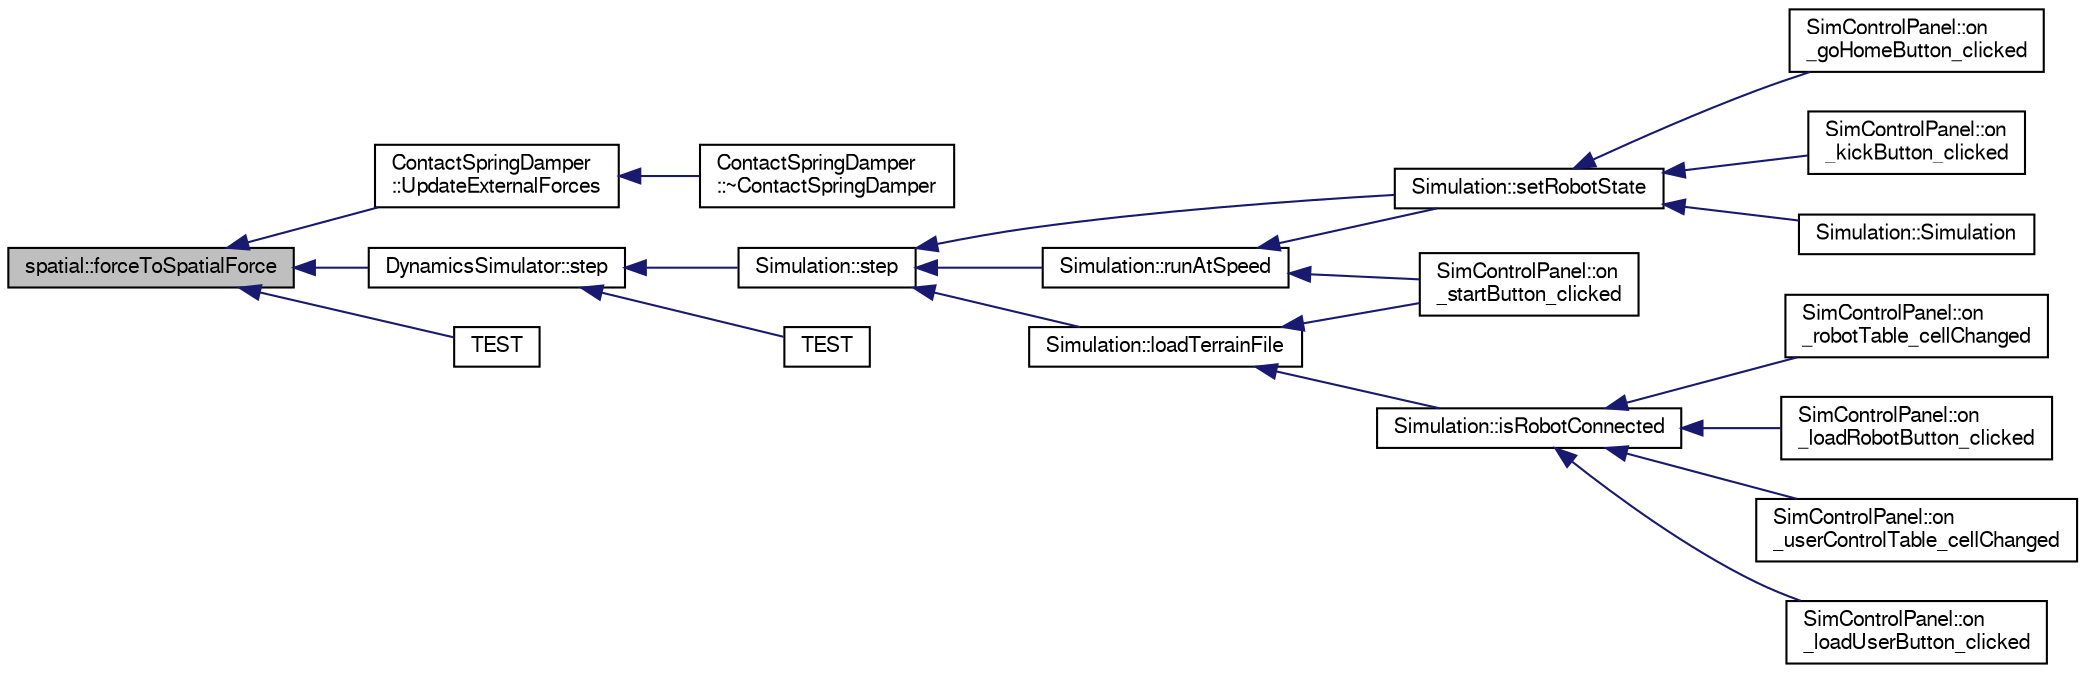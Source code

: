 digraph "spatial::forceToSpatialForce"
{
  edge [fontname="FreeSans",fontsize="10",labelfontname="FreeSans",labelfontsize="10"];
  node [fontname="FreeSans",fontsize="10",shape=record];
  rankdir="LR";
  Node1 [label="spatial::forceToSpatialForce",height=0.2,width=0.4,color="black", fillcolor="grey75", style="filled", fontcolor="black"];
  Node1 -> Node2 [dir="back",color="midnightblue",fontsize="10",style="solid",fontname="FreeSans"];
  Node2 [label="ContactSpringDamper\l::UpdateExternalForces",height=0.2,width=0.4,color="black", fillcolor="white", style="filled",URL="$d0/df2/class_contact_spring_damper.html#ad45f7a50bdf2c368053a4686a7f209e0"];
  Node2 -> Node3 [dir="back",color="midnightblue",fontsize="10",style="solid",fontname="FreeSans"];
  Node3 [label="ContactSpringDamper\l::~ContactSpringDamper",height=0.2,width=0.4,color="black", fillcolor="white", style="filled",URL="$d0/df2/class_contact_spring_damper.html#ae8eeeea2bccd1b2162c640f64c402c1f"];
  Node1 -> Node4 [dir="back",color="midnightblue",fontsize="10",style="solid",fontname="FreeSans"];
  Node4 [label="DynamicsSimulator::step",height=0.2,width=0.4,color="black", fillcolor="white", style="filled",URL="$d7/d9c/class_dynamics_simulator.html#a84b25acaf7edf23f4f437a96a0d8ba05",tooltip="Initialize simulator with given model. "];
  Node4 -> Node5 [dir="back",color="midnightblue",fontsize="10",style="solid",fontname="FreeSans"];
  Node5 [label="Simulation::step",height=0.2,width=0.4,color="black", fillcolor="white", style="filled",URL="$dd/d14/class_simulation.html#a5474b99a1471e382b2e6a87adff814dc"];
  Node5 -> Node6 [dir="back",color="midnightblue",fontsize="10",style="solid",fontname="FreeSans"];
  Node6 [label="Simulation::runAtSpeed",height=0.2,width=0.4,color="black", fillcolor="white", style="filled",URL="$dd/d14/class_simulation.html#a34b590ee1fed73b2b6aaf3d2bcf3da0c"];
  Node6 -> Node7 [dir="back",color="midnightblue",fontsize="10",style="solid",fontname="FreeSans"];
  Node7 [label="SimControlPanel::on\l_startButton_clicked",height=0.2,width=0.4,color="black", fillcolor="white", style="filled",URL="$d1/d22/class_sim_control_panel.html#afdfa6b365805d23d5438862de97856ae"];
  Node6 -> Node8 [dir="back",color="midnightblue",fontsize="10",style="solid",fontname="FreeSans"];
  Node8 [label="Simulation::setRobotState",height=0.2,width=0.4,color="black", fillcolor="white", style="filled",URL="$dd/d14/class_simulation.html#a8a3a6fa9691b58d5dc614d98b8e4fefb"];
  Node8 -> Node9 [dir="back",color="midnightblue",fontsize="10",style="solid",fontname="FreeSans"];
  Node9 [label="SimControlPanel::on\l_goHomeButton_clicked",height=0.2,width=0.4,color="black", fillcolor="white", style="filled",URL="$d1/d22/class_sim_control_panel.html#a9fd8fa720052f15525637834f456c465"];
  Node8 -> Node10 [dir="back",color="midnightblue",fontsize="10",style="solid",fontname="FreeSans"];
  Node10 [label="SimControlPanel::on\l_kickButton_clicked",height=0.2,width=0.4,color="black", fillcolor="white", style="filled",URL="$d1/d22/class_sim_control_panel.html#a18191363c7461cd1af623e790df2e71e"];
  Node8 -> Node11 [dir="back",color="midnightblue",fontsize="10",style="solid",fontname="FreeSans"];
  Node11 [label="Simulation::Simulation",height=0.2,width=0.4,color="black", fillcolor="white", style="filled",URL="$dd/d14/class_simulation.html#a6bf59d648bef2114a09ea3d81998ee3e"];
  Node5 -> Node12 [dir="back",color="midnightblue",fontsize="10",style="solid",fontname="FreeSans"];
  Node12 [label="Simulation::loadTerrainFile",height=0.2,width=0.4,color="black", fillcolor="white", style="filled",URL="$dd/d14/class_simulation.html#ad3b3a11e3a8d6e2119dbcf538802d5cf"];
  Node12 -> Node7 [dir="back",color="midnightblue",fontsize="10",style="solid",fontname="FreeSans"];
  Node12 -> Node13 [dir="back",color="midnightblue",fontsize="10",style="solid",fontname="FreeSans"];
  Node13 [label="Simulation::isRobotConnected",height=0.2,width=0.4,color="black", fillcolor="white", style="filled",URL="$dd/d14/class_simulation.html#a84d72d5cddf1b6b5dbbe94f83a448958"];
  Node13 -> Node14 [dir="back",color="midnightblue",fontsize="10",style="solid",fontname="FreeSans"];
  Node14 [label="SimControlPanel::on\l_robotTable_cellChanged",height=0.2,width=0.4,color="black", fillcolor="white", style="filled",URL="$d1/d22/class_sim_control_panel.html#aac45ac89880d2d316de41365cd6b7cfb"];
  Node13 -> Node15 [dir="back",color="midnightblue",fontsize="10",style="solid",fontname="FreeSans"];
  Node15 [label="SimControlPanel::on\l_loadRobotButton_clicked",height=0.2,width=0.4,color="black", fillcolor="white", style="filled",URL="$d1/d22/class_sim_control_panel.html#a932918fe9325002dec7f5585c4bfc4f3"];
  Node13 -> Node16 [dir="back",color="midnightblue",fontsize="10",style="solid",fontname="FreeSans"];
  Node16 [label="SimControlPanel::on\l_userControlTable_cellChanged",height=0.2,width=0.4,color="black", fillcolor="white", style="filled",URL="$d1/d22/class_sim_control_panel.html#a0228e09f693480d3975515c2536dd9d2"];
  Node13 -> Node17 [dir="back",color="midnightblue",fontsize="10",style="solid",fontname="FreeSans"];
  Node17 [label="SimControlPanel::on\l_loadUserButton_clicked",height=0.2,width=0.4,color="black", fillcolor="white", style="filled",URL="$d1/d22/class_sim_control_panel.html#a9a891de8902696e8c1775978d517ed58"];
  Node5 -> Node8 [dir="back",color="midnightblue",fontsize="10",style="solid",fontname="FreeSans"];
  Node4 -> Node18 [dir="back",color="midnightblue",fontsize="10",style="solid",fontname="FreeSans"];
  Node18 [label="TEST",height=0.2,width=0.4,color="black", fillcolor="white", style="filled",URL="$db/d42/test__dynamics_8cpp.html#a16862d36f498fdadc152242d8ad83d8e"];
  Node1 -> Node19 [dir="back",color="midnightblue",fontsize="10",style="solid",fontname="FreeSans"];
  Node19 [label="TEST",height=0.2,width=0.4,color="black", fillcolor="white", style="filled",URL="$d3/dc1/test__spatial_8cpp.html#a5eb949150b46e9a1bbc0e32564bf0d21"];
}
